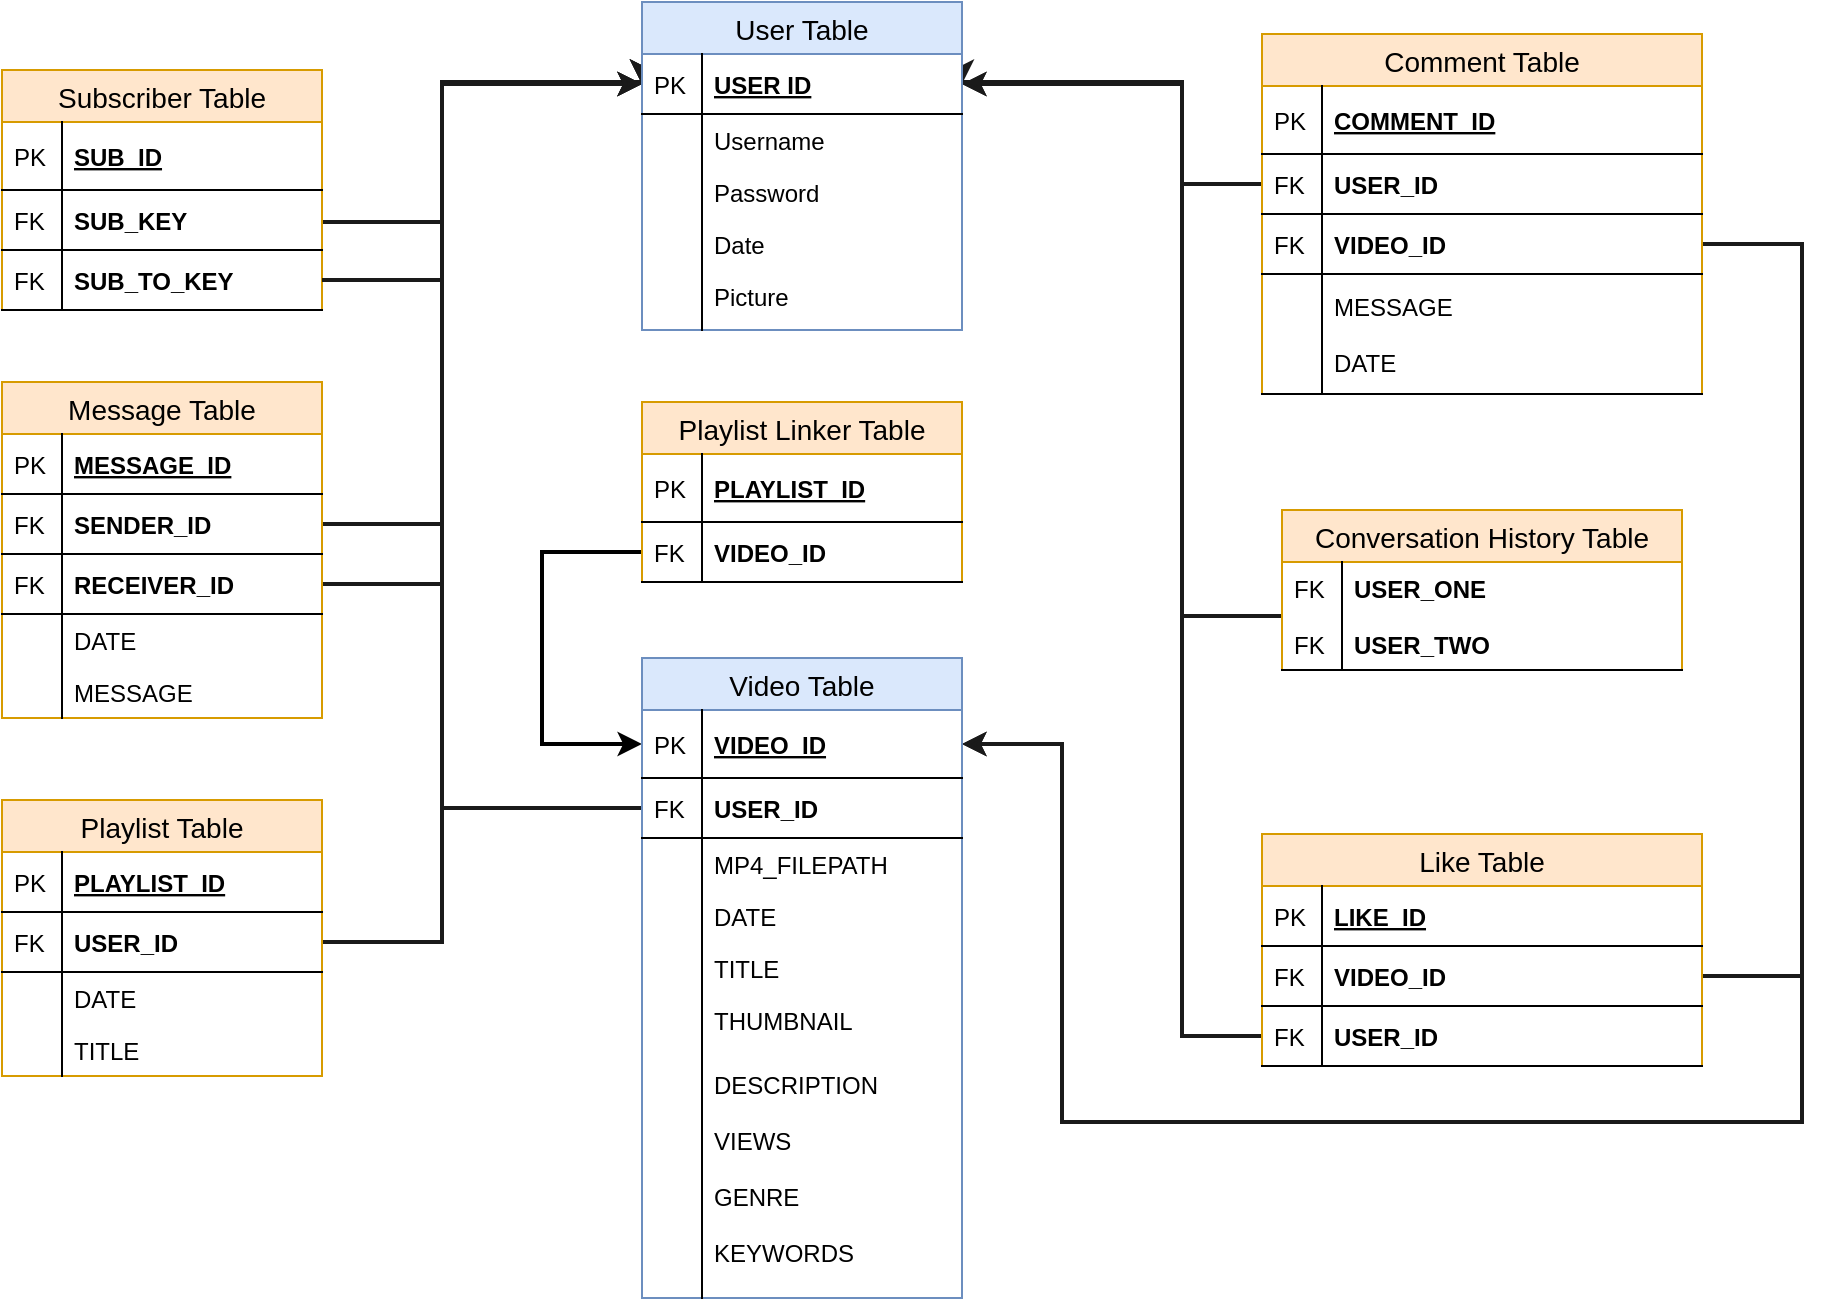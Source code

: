 <mxfile version="12.9.14" type="github">
  <diagram id="GVBNAt5z_RR89xEFtQZk" name="Page-1">
    <mxGraphModel dx="2272" dy="794" grid="1" gridSize="10" guides="1" tooltips="1" connect="1" arrows="1" fold="1" page="1" pageScale="1" pageWidth="850" pageHeight="1100" math="0" shadow="0">
      <root>
        <mxCell id="0" />
        <mxCell id="1" parent="0" />
        <mxCell id="QGnwpNtzlgSwknylTwxE-38" style="edgeStyle=orthogonalEdgeStyle;rounded=0;orthogonalLoop=1;jettySize=auto;html=1;exitX=0;exitY=0.5;exitDx=0;exitDy=0;fillColor=#dae8fc;strokeColor=#1A1A1A;strokeWidth=2;entryX=0;entryY=0.5;entryDx=0;entryDy=0;" parent="1" source="QGnwpNtzlgSwknylTwxE-36" target="QGnwpNtzlgSwknylTwxE-10" edge="1">
          <mxGeometry relative="1" as="geometry">
            <Array as="points">
              <mxPoint x="-10" y="563" />
              <mxPoint x="-10" y="200" />
            </Array>
            <mxPoint x="60" y="170" as="targetPoint" />
          </mxGeometry>
        </mxCell>
        <mxCell id="QGnwpNtzlgSwknylTwxE-90" style="edgeStyle=orthogonalEdgeStyle;rounded=0;orthogonalLoop=1;jettySize=auto;html=1;fillColor=#dae8fc;strokeColor=#1A1A1A;exitX=0;exitY=0.5;exitDx=0;exitDy=0;entryX=1;entryY=0.5;entryDx=0;entryDy=0;strokeWidth=2;" parent="1" source="QGnwpNtzlgSwknylTwxE-40" target="QGnwpNtzlgSwknylTwxE-10" edge="1">
          <mxGeometry relative="1" as="geometry">
            <mxPoint x="350" y="280" as="sourcePoint" />
            <mxPoint x="340" y="170" as="targetPoint" />
            <Array as="points">
              <mxPoint x="360" y="677" />
              <mxPoint x="360" y="201" />
            </Array>
          </mxGeometry>
        </mxCell>
        <mxCell id="QGnwpNtzlgSwknylTwxE-91" style="edgeStyle=orthogonalEdgeStyle;rounded=0;orthogonalLoop=1;jettySize=auto;html=1;fillColor=#dae8fc;strokeColor=#1A1A1A;entryX=1;entryY=0.5;entryDx=0;entryDy=0;strokeWidth=2;exitX=1;exitY=0.5;exitDx=0;exitDy=0;" parent="1" source="QGnwpNtzlgSwknylTwxE-52" target="QGnwpNtzlgSwknylTwxE-24" edge="1">
          <mxGeometry relative="1" as="geometry">
            <mxPoint x="720" y="721" as="sourcePoint" />
            <mxPoint x="345" y="610" as="targetPoint" />
            <Array as="points">
              <mxPoint x="670" y="647" />
              <mxPoint x="670" y="720" />
              <mxPoint x="300" y="720" />
              <mxPoint x="300" y="531" />
            </Array>
          </mxGeometry>
        </mxCell>
        <mxCell id="QGnwpNtzlgSwknylTwxE-92" style="edgeStyle=orthogonalEdgeStyle;rounded=0;orthogonalLoop=1;jettySize=auto;html=1;fillColor=#dae8fc;strokeColor=#1A1A1A;exitX=0;exitY=0.5;exitDx=0;exitDy=0;entryX=1;entryY=0.5;entryDx=0;entryDy=0;strokeWidth=2;" parent="1" source="QGnwpNtzlgSwknylTwxE-57" target="QGnwpNtzlgSwknylTwxE-10" edge="1">
          <mxGeometry relative="1" as="geometry">
            <mxPoint x="360" y="81" as="sourcePoint" />
            <mxPoint x="290" y="320" as="targetPoint" />
            <Array as="points">
              <mxPoint x="360" y="251" />
              <mxPoint x="360" y="201" />
            </Array>
          </mxGeometry>
        </mxCell>
        <mxCell id="QGnwpNtzlgSwknylTwxE-93" style="edgeStyle=orthogonalEdgeStyle;rounded=0;orthogonalLoop=1;jettySize=auto;html=1;fillColor=#dae8fc;strokeColor=#1A1A1A;entryX=1;entryY=0.5;entryDx=0;entryDy=0;exitX=1;exitY=0.5;exitDx=0;exitDy=0;strokeWidth=2;" parent="1" source="QGnwpNtzlgSwknylTwxE-59" target="QGnwpNtzlgSwknylTwxE-24" edge="1">
          <mxGeometry relative="1" as="geometry">
            <mxPoint x="670" y="230" as="sourcePoint" />
            <mxPoint x="330" y="490" as="targetPoint" />
            <Array as="points">
              <mxPoint x="670" y="281" />
              <mxPoint x="670" y="720" />
              <mxPoint x="300" y="720" />
              <mxPoint x="300" y="531" />
            </Array>
          </mxGeometry>
        </mxCell>
        <mxCell id="QGnwpNtzlgSwknylTwxE-94" style="edgeStyle=orthogonalEdgeStyle;rounded=0;orthogonalLoop=1;jettySize=auto;html=1;fillColor=#dae8fc;strokeColor=#1A1A1A;exitX=1;exitY=0.5;exitDx=0;exitDy=0;entryX=0;entryY=0.5;entryDx=0;entryDy=0;strokeWidth=2;" parent="1" source="XN7oKH9BT4lrTmOZy-ag-28" target="QGnwpNtzlgSwknylTwxE-10" edge="1">
          <mxGeometry relative="1" as="geometry">
            <mxPoint x="-120" y="140" as="sourcePoint" />
            <mxPoint y="230" as="targetPoint" />
            <Array as="points">
              <mxPoint x="-70" y="270" />
              <mxPoint x="-10" y="270" />
              <mxPoint x="-10" y="200" />
            </Array>
          </mxGeometry>
        </mxCell>
        <mxCell id="QGnwpNtzlgSwknylTwxE-112" style="edgeStyle=orthogonalEdgeStyle;rounded=0;orthogonalLoop=1;jettySize=auto;html=1;fillColor=#dae8fc;strokeColor=#1A1A1A;entryX=0;entryY=0.5;entryDx=0;entryDy=0;strokeWidth=2;exitX=1;exitY=0.5;exitDx=0;exitDy=0;" parent="1" source="QGnwpNtzlgSwknylTwxE-97" target="QGnwpNtzlgSwknylTwxE-10" edge="1">
          <mxGeometry relative="1" as="geometry">
            <mxPoint x="60" y="431" as="sourcePoint" />
            <mxPoint x="70" y="240" as="targetPoint" />
            <Array as="points">
              <mxPoint x="-10" y="421" />
              <mxPoint x="-10" y="200" />
            </Array>
          </mxGeometry>
        </mxCell>
        <mxCell id="QGnwpNtzlgSwknylTwxE-113" style="edgeStyle=orthogonalEdgeStyle;rounded=0;orthogonalLoop=1;jettySize=auto;html=1;fillColor=#dae8fc;strokeColor=#1A1A1A;exitX=1;exitY=0.5;exitDx=0;exitDy=0;entryX=0;entryY=0.5;entryDx=0;entryDy=0;strokeWidth=2;" parent="1" source="QGnwpNtzlgSwknylTwxE-109" target="QGnwpNtzlgSwknylTwxE-10" edge="1">
          <mxGeometry relative="1" as="geometry">
            <mxPoint x="-140" y="471" as="sourcePoint" />
            <mxPoint x="50" y="471" as="targetPoint" />
            <Array as="points">
              <mxPoint x="-10" y="451" />
              <mxPoint x="-10" y="201" />
            </Array>
          </mxGeometry>
        </mxCell>
        <mxCell id="h4KeGBUBh9jGxI_q90jP-15" style="edgeStyle=orthogonalEdgeStyle;rounded=0;orthogonalLoop=1;jettySize=auto;html=1;fillColor=#dae8fc;strokeColor=#1A1A1A;exitX=1;exitY=0.5;exitDx=0;exitDy=0;entryX=0;entryY=0.5;entryDx=0;entryDy=0;strokeWidth=2;" parent="1" source="h4KeGBUBh9jGxI_q90jP-7" target="QGnwpNtzlgSwknylTwxE-10" edge="1">
          <mxGeometry relative="1" as="geometry">
            <mxPoint x="30" y="670" as="sourcePoint" />
            <mxPoint x="-40" y="240" as="targetPoint" />
            <Array as="points">
              <mxPoint x="-10" y="630" />
              <mxPoint x="-10" y="201" />
            </Array>
          </mxGeometry>
        </mxCell>
        <mxCell id="XN7oKH9BT4lrTmOZy-ag-10" style="edgeStyle=orthogonalEdgeStyle;rounded=0;orthogonalLoop=1;jettySize=auto;html=1;fillColor=#dae8fc;strokeColor=#1A1A1A;exitX=0;exitY=0.5;exitDx=0;exitDy=0;strokeWidth=2;entryX=1;entryY=0.5;entryDx=0;entryDy=0;" edge="1" parent="1" source="XN7oKH9BT4lrTmOZy-ag-4" target="QGnwpNtzlgSwknylTwxE-10">
          <mxGeometry relative="1" as="geometry">
            <mxPoint x="410" y="350" as="sourcePoint" />
            <mxPoint x="250" y="170" as="targetPoint" />
            <Array as="points">
              <mxPoint x="360" y="467" />
              <mxPoint x="360" y="200" />
            </Array>
          </mxGeometry>
        </mxCell>
        <mxCell id="XN7oKH9BT4lrTmOZy-ag-26" style="edgeStyle=orthogonalEdgeStyle;rounded=0;orthogonalLoop=1;jettySize=auto;html=1;fillColor=#dae8fc;strokeColor=#000000;exitX=0;exitY=0.5;exitDx=0;exitDy=0;strokeWidth=2;entryX=0;entryY=0.5;entryDx=0;entryDy=0;" edge="1" parent="1" source="XN7oKH9BT4lrTmOZy-ag-19" target="QGnwpNtzlgSwknylTwxE-24">
          <mxGeometry relative="1" as="geometry">
            <mxPoint x="60" y="520" as="sourcePoint" />
            <mxPoint x="80" y="70" as="targetPoint" />
            <Array as="points">
              <mxPoint x="40" y="435" />
              <mxPoint x="40" y="531" />
            </Array>
          </mxGeometry>
        </mxCell>
        <mxCell id="XN7oKH9BT4lrTmOZy-ag-16" value="Playlist Linker Table" style="swimlane;fontStyle=0;childLayout=stackLayout;horizontal=1;startSize=26;fillColor=#ffe6cc;horizontalStack=0;resizeParent=1;resizeParentMax=0;resizeLast=0;collapsible=1;marginBottom=0;swimlaneFillColor=#ffffff;align=center;fontSize=14;strokeColor=#d79b00;" vertex="1" parent="1">
          <mxGeometry x="90" y="360" width="160" height="90" as="geometry" />
        </mxCell>
        <mxCell id="XN7oKH9BT4lrTmOZy-ag-17" value="PLAYLIST_ID" style="shape=partialRectangle;top=0;left=0;right=0;bottom=1;align=left;verticalAlign=middle;fillColor=none;spacingLeft=34;spacingRight=4;overflow=hidden;rotatable=0;points=[[0,0.5],[1,0.5]];portConstraint=eastwest;dropTarget=0;fontStyle=5;fontSize=12;" vertex="1" parent="XN7oKH9BT4lrTmOZy-ag-16">
          <mxGeometry y="26" width="160" height="34" as="geometry" />
        </mxCell>
        <mxCell id="XN7oKH9BT4lrTmOZy-ag-18" value="PK" style="shape=partialRectangle;top=0;left=0;bottom=0;fillColor=none;align=left;verticalAlign=middle;spacingLeft=4;spacingRight=4;overflow=hidden;rotatable=0;points=[];portConstraint=eastwest;part=1;fontSize=12;" vertex="1" connectable="0" parent="XN7oKH9BT4lrTmOZy-ag-17">
          <mxGeometry width="30" height="34" as="geometry" />
        </mxCell>
        <mxCell id="XN7oKH9BT4lrTmOZy-ag-19" value="VIDEO_ID" style="shape=partialRectangle;top=0;left=0;right=0;bottom=1;align=left;verticalAlign=middle;fillColor=none;spacingLeft=34;spacingRight=4;overflow=hidden;rotatable=0;points=[[0,0.5],[1,0.5]];portConstraint=eastwest;dropTarget=0;fontStyle=1;fontSize=12;" vertex="1" parent="XN7oKH9BT4lrTmOZy-ag-16">
          <mxGeometry y="60" width="160" height="30" as="geometry" />
        </mxCell>
        <mxCell id="XN7oKH9BT4lrTmOZy-ag-20" value="FK" style="shape=partialRectangle;top=0;left=0;bottom=0;fillColor=none;align=left;verticalAlign=middle;spacingLeft=4;spacingRight=4;overflow=hidden;rotatable=0;points=[];portConstraint=eastwest;part=1;fontSize=12;" vertex="1" connectable="0" parent="XN7oKH9BT4lrTmOZy-ag-19">
          <mxGeometry width="30" height="30" as="geometry" />
        </mxCell>
        <mxCell id="QGnwpNtzlgSwknylTwxE-23" value="Video Table" style="swimlane;fontStyle=0;childLayout=stackLayout;horizontal=1;startSize=26;fillColor=#dae8fc;horizontalStack=0;resizeParent=1;resizeParentMax=0;resizeLast=0;collapsible=1;marginBottom=0;swimlaneFillColor=#ffffff;align=center;fontSize=14;strokeColor=#6c8ebf;" parent="1" vertex="1">
          <mxGeometry x="90" y="488" width="160" height="320" as="geometry" />
        </mxCell>
        <mxCell id="QGnwpNtzlgSwknylTwxE-24" value="VIDEO_ID" style="shape=partialRectangle;top=0;left=0;right=0;bottom=1;align=left;verticalAlign=middle;fillColor=none;spacingLeft=34;spacingRight=4;overflow=hidden;rotatable=0;points=[[0,0.5],[1,0.5]];portConstraint=eastwest;dropTarget=0;fontStyle=5;fontSize=12;" parent="QGnwpNtzlgSwknylTwxE-23" vertex="1">
          <mxGeometry y="26" width="160" height="34" as="geometry" />
        </mxCell>
        <mxCell id="QGnwpNtzlgSwknylTwxE-25" value="PK" style="shape=partialRectangle;top=0;left=0;bottom=0;fillColor=none;align=left;verticalAlign=middle;spacingLeft=4;spacingRight=4;overflow=hidden;rotatable=0;points=[];portConstraint=eastwest;part=1;fontSize=12;" parent="QGnwpNtzlgSwknylTwxE-24" vertex="1" connectable="0">
          <mxGeometry width="30" height="34" as="geometry" />
        </mxCell>
        <mxCell id="QGnwpNtzlgSwknylTwxE-36" value="USER_ID" style="shape=partialRectangle;top=0;left=0;right=0;bottom=1;align=left;verticalAlign=middle;fillColor=none;spacingLeft=34;spacingRight=4;overflow=hidden;rotatable=0;points=[[0,0.5],[1,0.5]];portConstraint=eastwest;dropTarget=0;fontStyle=1;fontSize=12;" parent="QGnwpNtzlgSwknylTwxE-23" vertex="1">
          <mxGeometry y="60" width="160" height="30" as="geometry" />
        </mxCell>
        <mxCell id="QGnwpNtzlgSwknylTwxE-37" value="FK" style="shape=partialRectangle;top=0;left=0;bottom=0;fillColor=none;align=left;verticalAlign=middle;spacingLeft=4;spacingRight=4;overflow=hidden;rotatable=0;points=[];portConstraint=eastwest;part=1;fontSize=12;" parent="QGnwpNtzlgSwknylTwxE-36" vertex="1" connectable="0">
          <mxGeometry width="30" height="30" as="geometry" />
        </mxCell>
        <mxCell id="QGnwpNtzlgSwknylTwxE-26" value="MP4_FILEPATH" style="shape=partialRectangle;top=0;left=0;right=0;bottom=0;align=left;verticalAlign=top;fillColor=none;spacingLeft=34;spacingRight=4;overflow=hidden;rotatable=0;points=[[0,0.5],[1,0.5]];portConstraint=eastwest;dropTarget=0;fontSize=12;" parent="QGnwpNtzlgSwknylTwxE-23" vertex="1">
          <mxGeometry y="90" width="160" height="26" as="geometry" />
        </mxCell>
        <mxCell id="QGnwpNtzlgSwknylTwxE-27" value="" style="shape=partialRectangle;top=0;left=0;bottom=0;fillColor=none;align=left;verticalAlign=top;spacingLeft=4;spacingRight=4;overflow=hidden;rotatable=0;points=[];portConstraint=eastwest;part=1;fontSize=12;" parent="QGnwpNtzlgSwknylTwxE-26" vertex="1" connectable="0">
          <mxGeometry width="30" height="26" as="geometry" />
        </mxCell>
        <mxCell id="QGnwpNtzlgSwknylTwxE-28" value="DATE" style="shape=partialRectangle;top=0;left=0;right=0;bottom=0;align=left;verticalAlign=top;fillColor=none;spacingLeft=34;spacingRight=4;overflow=hidden;rotatable=0;points=[[0,0.5],[1,0.5]];portConstraint=eastwest;dropTarget=0;fontSize=12;" parent="QGnwpNtzlgSwknylTwxE-23" vertex="1">
          <mxGeometry y="116" width="160" height="26" as="geometry" />
        </mxCell>
        <mxCell id="QGnwpNtzlgSwknylTwxE-29" value="" style="shape=partialRectangle;top=0;left=0;bottom=0;fillColor=none;align=left;verticalAlign=top;spacingLeft=4;spacingRight=4;overflow=hidden;rotatable=0;points=[];portConstraint=eastwest;part=1;fontSize=12;" parent="QGnwpNtzlgSwknylTwxE-28" vertex="1" connectable="0">
          <mxGeometry width="30" height="26" as="geometry" />
        </mxCell>
        <mxCell id="QGnwpNtzlgSwknylTwxE-30" value="TITLE" style="shape=partialRectangle;top=0;left=0;right=0;bottom=0;align=left;verticalAlign=top;fillColor=none;spacingLeft=34;spacingRight=4;overflow=hidden;rotatable=0;points=[[0,0.5],[1,0.5]];portConstraint=eastwest;dropTarget=0;fontSize=12;" parent="QGnwpNtzlgSwknylTwxE-23" vertex="1">
          <mxGeometry y="142" width="160" height="26" as="geometry" />
        </mxCell>
        <mxCell id="QGnwpNtzlgSwknylTwxE-31" value="" style="shape=partialRectangle;top=0;left=0;bottom=0;fillColor=none;align=left;verticalAlign=top;spacingLeft=4;spacingRight=4;overflow=hidden;rotatable=0;points=[];portConstraint=eastwest;part=1;fontSize=12;" parent="QGnwpNtzlgSwknylTwxE-30" vertex="1" connectable="0">
          <mxGeometry width="30" height="26" as="geometry" />
        </mxCell>
        <mxCell id="QGnwpNtzlgSwknylTwxE-32" value="THUMBNAIL" style="shape=partialRectangle;top=0;left=0;right=0;bottom=0;align=left;verticalAlign=top;fillColor=none;spacingLeft=34;spacingRight=4;overflow=hidden;rotatable=0;points=[[0,0.5],[1,0.5]];portConstraint=eastwest;dropTarget=0;fontSize=12;" parent="QGnwpNtzlgSwknylTwxE-23" vertex="1">
          <mxGeometry y="168" width="160" height="32" as="geometry" />
        </mxCell>
        <mxCell id="QGnwpNtzlgSwknylTwxE-33" value="" style="shape=partialRectangle;top=0;left=0;bottom=0;fillColor=none;align=left;verticalAlign=top;spacingLeft=4;spacingRight=4;overflow=hidden;rotatable=0;points=[];portConstraint=eastwest;part=1;fontSize=12;" parent="QGnwpNtzlgSwknylTwxE-32" vertex="1" connectable="0">
          <mxGeometry width="30" height="32" as="geometry" />
        </mxCell>
        <mxCell id="Jvdqh0C0hi6GINbbdIYT-8" value="DESCRIPTION&#xa;&#xa;VIEWS&#xa;&#xa;GENRE&#xa;&#xa;KEYWORDS" style="shape=partialRectangle;top=0;left=0;right=0;bottom=0;align=left;verticalAlign=top;fillColor=none;spacingLeft=34;spacingRight=4;overflow=hidden;rotatable=0;points=[[0,0.5],[1,0.5]];portConstraint=eastwest;dropTarget=0;fontSize=12;" parent="QGnwpNtzlgSwknylTwxE-23" vertex="1">
          <mxGeometry y="200" width="160" height="120" as="geometry" />
        </mxCell>
        <mxCell id="Jvdqh0C0hi6GINbbdIYT-9" value="" style="shape=partialRectangle;top=0;left=0;bottom=0;fillColor=none;align=left;verticalAlign=top;spacingLeft=4;spacingRight=4;overflow=hidden;rotatable=0;points=[];portConstraint=eastwest;part=1;fontSize=12;" parent="Jvdqh0C0hi6GINbbdIYT-8" vertex="1" connectable="0">
          <mxGeometry width="30" height="120.0" as="geometry" />
        </mxCell>
        <mxCell id="QGnwpNtzlgSwknylTwxE-73" value="Subscriber Table" style="swimlane;fontStyle=0;childLayout=stackLayout;horizontal=1;startSize=26;fillColor=#ffe6cc;horizontalStack=0;resizeParent=1;resizeParentMax=0;resizeLast=0;collapsible=1;marginBottom=0;swimlaneFillColor=#ffffff;align=center;fontSize=14;strokeColor=#d79b00;" parent="1" vertex="1">
          <mxGeometry x="-230" y="194" width="160" height="120" as="geometry" />
        </mxCell>
        <mxCell id="QGnwpNtzlgSwknylTwxE-74" value="SUB_ID" style="shape=partialRectangle;top=0;left=0;right=0;bottom=1;align=left;verticalAlign=middle;fillColor=none;spacingLeft=34;spacingRight=4;overflow=hidden;rotatable=0;points=[[0,0.5],[1,0.5]];portConstraint=eastwest;dropTarget=0;fontStyle=5;fontSize=12;" parent="QGnwpNtzlgSwknylTwxE-73" vertex="1">
          <mxGeometry y="26" width="160" height="34" as="geometry" />
        </mxCell>
        <mxCell id="QGnwpNtzlgSwknylTwxE-75" value="PK" style="shape=partialRectangle;top=0;left=0;bottom=0;fillColor=none;align=left;verticalAlign=middle;spacingLeft=4;spacingRight=4;overflow=hidden;rotatable=0;points=[];portConstraint=eastwest;part=1;fontSize=12;" parent="QGnwpNtzlgSwknylTwxE-74" vertex="1" connectable="0">
          <mxGeometry width="30" height="34" as="geometry" />
        </mxCell>
        <mxCell id="XN7oKH9BT4lrTmOZy-ag-28" value="SUB_KEY" style="shape=partialRectangle;top=0;left=0;right=0;bottom=1;align=left;verticalAlign=middle;fillColor=none;spacingLeft=34;spacingRight=4;overflow=hidden;rotatable=0;points=[[0,0.5],[1,0.5]];portConstraint=eastwest;dropTarget=0;fontStyle=1;fontSize=12;" vertex="1" parent="QGnwpNtzlgSwknylTwxE-73">
          <mxGeometry y="60" width="160" height="30" as="geometry" />
        </mxCell>
        <mxCell id="XN7oKH9BT4lrTmOZy-ag-29" value="FK" style="shape=partialRectangle;top=0;left=0;bottom=0;fillColor=none;align=left;verticalAlign=middle;spacingLeft=4;spacingRight=4;overflow=hidden;rotatable=0;points=[];portConstraint=eastwest;part=1;fontSize=12;" vertex="1" connectable="0" parent="XN7oKH9BT4lrTmOZy-ag-28">
          <mxGeometry width="30" height="30" as="geometry" />
        </mxCell>
        <mxCell id="QGnwpNtzlgSwknylTwxE-86" value="SUB_TO_KEY" style="shape=partialRectangle;top=0;left=0;right=0;bottom=1;align=left;verticalAlign=middle;fillColor=none;spacingLeft=34;spacingRight=4;overflow=hidden;rotatable=0;points=[[0,0.5],[1,0.5]];portConstraint=eastwest;dropTarget=0;fontStyle=1;fontSize=12;" parent="QGnwpNtzlgSwknylTwxE-73" vertex="1">
          <mxGeometry y="90" width="160" height="30" as="geometry" />
        </mxCell>
        <mxCell id="QGnwpNtzlgSwknylTwxE-87" value="FK" style="shape=partialRectangle;top=0;left=0;bottom=0;fillColor=none;align=left;verticalAlign=middle;spacingLeft=4;spacingRight=4;overflow=hidden;rotatable=0;points=[];portConstraint=eastwest;part=1;fontSize=12;" parent="QGnwpNtzlgSwknylTwxE-86" vertex="1" connectable="0">
          <mxGeometry width="30" height="30" as="geometry" />
        </mxCell>
        <mxCell id="QGnwpNtzlgSwknylTwxE-96" value="Message Table" style="swimlane;fontStyle=0;childLayout=stackLayout;horizontal=1;startSize=26;fillColor=#ffe6cc;horizontalStack=0;resizeParent=1;resizeParentMax=0;resizeLast=0;collapsible=1;marginBottom=0;swimlaneFillColor=#ffffff;align=center;fontSize=14;strokeColor=#d79b00;" parent="1" vertex="1">
          <mxGeometry x="-230" y="350" width="160" height="168" as="geometry">
            <mxRectangle x="-400" y="400" width="130" height="26" as="alternateBounds" />
          </mxGeometry>
        </mxCell>
        <mxCell id="h4KeGBUBh9jGxI_q90jP-2" value="MESSAGE_ID" style="shape=partialRectangle;top=0;left=0;right=0;bottom=1;align=left;verticalAlign=middle;fillColor=none;spacingLeft=34;spacingRight=4;overflow=hidden;rotatable=0;points=[[0,0.5],[1,0.5]];portConstraint=eastwest;dropTarget=0;fontStyle=5;fontSize=12;" parent="QGnwpNtzlgSwknylTwxE-96" vertex="1">
          <mxGeometry y="26" width="160" height="30" as="geometry" />
        </mxCell>
        <mxCell id="h4KeGBUBh9jGxI_q90jP-3" value="PK" style="shape=partialRectangle;top=0;left=0;bottom=0;fillColor=none;align=left;verticalAlign=middle;spacingLeft=4;spacingRight=4;overflow=hidden;rotatable=0;points=[];portConstraint=eastwest;part=1;fontSize=12;" parent="h4KeGBUBh9jGxI_q90jP-2" vertex="1" connectable="0">
          <mxGeometry width="30" height="30" as="geometry" />
        </mxCell>
        <mxCell id="QGnwpNtzlgSwknylTwxE-97" value="SENDER_ID" style="shape=partialRectangle;top=0;left=0;right=0;bottom=1;align=left;verticalAlign=middle;fillColor=none;spacingLeft=34;spacingRight=4;overflow=hidden;rotatable=0;points=[[0,0.5],[1,0.5]];portConstraint=eastwest;dropTarget=0;fontStyle=1;fontSize=12;" parent="QGnwpNtzlgSwknylTwxE-96" vertex="1">
          <mxGeometry y="56" width="160" height="30" as="geometry" />
        </mxCell>
        <mxCell id="QGnwpNtzlgSwknylTwxE-98" value="FK" style="shape=partialRectangle;top=0;left=0;bottom=0;fillColor=none;align=left;verticalAlign=middle;spacingLeft=4;spacingRight=4;overflow=hidden;rotatable=0;points=[];portConstraint=eastwest;part=1;fontSize=12;" parent="QGnwpNtzlgSwknylTwxE-97" vertex="1" connectable="0">
          <mxGeometry width="30" height="30" as="geometry" />
        </mxCell>
        <mxCell id="QGnwpNtzlgSwknylTwxE-109" value="RECEIVER_ID" style="shape=partialRectangle;top=0;left=0;right=0;bottom=1;align=left;verticalAlign=middle;fillColor=none;spacingLeft=34;spacingRight=4;overflow=hidden;rotatable=0;points=[[0,0.5],[1,0.5]];portConstraint=eastwest;dropTarget=0;fontStyle=1;fontSize=12;" parent="QGnwpNtzlgSwknylTwxE-96" vertex="1">
          <mxGeometry y="86" width="160" height="30" as="geometry" />
        </mxCell>
        <mxCell id="QGnwpNtzlgSwknylTwxE-110" value="FK" style="shape=partialRectangle;top=0;left=0;bottom=0;fillColor=none;align=left;verticalAlign=middle;spacingLeft=4;spacingRight=4;overflow=hidden;rotatable=0;points=[];portConstraint=eastwest;part=1;fontSize=12;" parent="QGnwpNtzlgSwknylTwxE-109" vertex="1" connectable="0">
          <mxGeometry width="30" height="30" as="geometry" />
        </mxCell>
        <mxCell id="QGnwpNtzlgSwknylTwxE-99" value="DATE" style="shape=partialRectangle;top=0;left=0;right=0;bottom=0;align=left;verticalAlign=top;fillColor=none;spacingLeft=34;spacingRight=4;overflow=hidden;rotatable=0;points=[[0,0.5],[1,0.5]];portConstraint=eastwest;dropTarget=0;fontSize=12;" parent="QGnwpNtzlgSwknylTwxE-96" vertex="1">
          <mxGeometry y="116" width="160" height="26" as="geometry" />
        </mxCell>
        <mxCell id="QGnwpNtzlgSwknylTwxE-100" value="" style="shape=partialRectangle;top=0;left=0;bottom=0;fillColor=none;align=left;verticalAlign=top;spacingLeft=4;spacingRight=4;overflow=hidden;rotatable=0;points=[];portConstraint=eastwest;part=1;fontSize=12;" parent="QGnwpNtzlgSwknylTwxE-99" vertex="1" connectable="0">
          <mxGeometry width="30" height="26" as="geometry" />
        </mxCell>
        <mxCell id="QGnwpNtzlgSwknylTwxE-101" value="MESSAGE" style="shape=partialRectangle;top=0;left=0;right=0;bottom=0;align=left;verticalAlign=top;fillColor=none;spacingLeft=34;spacingRight=4;overflow=hidden;rotatable=0;points=[[0,0.5],[1,0.5]];portConstraint=eastwest;dropTarget=0;fontSize=12;" parent="QGnwpNtzlgSwknylTwxE-96" vertex="1">
          <mxGeometry y="142" width="160" height="26" as="geometry" />
        </mxCell>
        <mxCell id="QGnwpNtzlgSwknylTwxE-102" value="" style="shape=partialRectangle;top=0;left=0;bottom=0;fillColor=none;align=left;verticalAlign=top;spacingLeft=4;spacingRight=4;overflow=hidden;rotatable=0;points=[];portConstraint=eastwest;part=1;fontSize=12;" parent="QGnwpNtzlgSwknylTwxE-101" vertex="1" connectable="0">
          <mxGeometry width="30" height="26" as="geometry" />
        </mxCell>
        <mxCell id="h4KeGBUBh9jGxI_q90jP-4" value="Playlist Table" style="swimlane;fontStyle=0;childLayout=stackLayout;horizontal=1;startSize=26;fillColor=#ffe6cc;horizontalStack=0;resizeParent=1;resizeParentMax=0;resizeLast=0;collapsible=1;marginBottom=0;swimlaneFillColor=#ffffff;align=center;fontSize=14;strokeColor=#d79b00;" parent="1" vertex="1">
          <mxGeometry x="-230" y="559" width="160" height="138" as="geometry">
            <mxRectangle x="-400" y="400" width="130" height="26" as="alternateBounds" />
          </mxGeometry>
        </mxCell>
        <mxCell id="h4KeGBUBh9jGxI_q90jP-5" value="PLAYLIST_ID" style="shape=partialRectangle;top=0;left=0;right=0;bottom=1;align=left;verticalAlign=middle;fillColor=none;spacingLeft=34;spacingRight=4;overflow=hidden;rotatable=0;points=[[0,0.5],[1,0.5]];portConstraint=eastwest;dropTarget=0;fontStyle=5;fontSize=12;" parent="h4KeGBUBh9jGxI_q90jP-4" vertex="1">
          <mxGeometry y="26" width="160" height="30" as="geometry" />
        </mxCell>
        <mxCell id="h4KeGBUBh9jGxI_q90jP-6" value="PK" style="shape=partialRectangle;top=0;left=0;bottom=0;fillColor=none;align=left;verticalAlign=middle;spacingLeft=4;spacingRight=4;overflow=hidden;rotatable=0;points=[];portConstraint=eastwest;part=1;fontSize=12;" parent="h4KeGBUBh9jGxI_q90jP-5" vertex="1" connectable="0">
          <mxGeometry width="30" height="30" as="geometry" />
        </mxCell>
        <mxCell id="h4KeGBUBh9jGxI_q90jP-7" value="USER_ID" style="shape=partialRectangle;top=0;left=0;right=0;bottom=1;align=left;verticalAlign=middle;fillColor=none;spacingLeft=34;spacingRight=4;overflow=hidden;rotatable=0;points=[[0,0.5],[1,0.5]];portConstraint=eastwest;dropTarget=0;fontStyle=1;fontSize=12;" parent="h4KeGBUBh9jGxI_q90jP-4" vertex="1">
          <mxGeometry y="56" width="160" height="30" as="geometry" />
        </mxCell>
        <mxCell id="h4KeGBUBh9jGxI_q90jP-8" value="FK" style="shape=partialRectangle;top=0;left=0;bottom=0;fillColor=none;align=left;verticalAlign=middle;spacingLeft=4;spacingRight=4;overflow=hidden;rotatable=0;points=[];portConstraint=eastwest;part=1;fontSize=12;" parent="h4KeGBUBh9jGxI_q90jP-7" vertex="1" connectable="0">
          <mxGeometry width="30" height="30" as="geometry" />
        </mxCell>
        <mxCell id="h4KeGBUBh9jGxI_q90jP-11" value="DATE" style="shape=partialRectangle;top=0;left=0;right=0;bottom=0;align=left;verticalAlign=top;fillColor=none;spacingLeft=34;spacingRight=4;overflow=hidden;rotatable=0;points=[[0,0.5],[1,0.5]];portConstraint=eastwest;dropTarget=0;fontSize=12;" parent="h4KeGBUBh9jGxI_q90jP-4" vertex="1">
          <mxGeometry y="86" width="160" height="26" as="geometry" />
        </mxCell>
        <mxCell id="h4KeGBUBh9jGxI_q90jP-12" value="" style="shape=partialRectangle;top=0;left=0;bottom=0;fillColor=none;align=left;verticalAlign=top;spacingLeft=4;spacingRight=4;overflow=hidden;rotatable=0;points=[];portConstraint=eastwest;part=1;fontSize=12;" parent="h4KeGBUBh9jGxI_q90jP-11" vertex="1" connectable="0">
          <mxGeometry width="30" height="26" as="geometry" />
        </mxCell>
        <mxCell id="Jvdqh0C0hi6GINbbdIYT-1" value="TITLE" style="shape=partialRectangle;top=0;left=0;right=0;bottom=0;align=left;verticalAlign=top;fillColor=none;spacingLeft=34;spacingRight=4;overflow=hidden;rotatable=0;points=[[0,0.5],[1,0.5]];portConstraint=eastwest;dropTarget=0;fontSize=12;" parent="h4KeGBUBh9jGxI_q90jP-4" vertex="1">
          <mxGeometry y="112" width="160" height="26" as="geometry" />
        </mxCell>
        <mxCell id="Jvdqh0C0hi6GINbbdIYT-2" value="" style="shape=partialRectangle;top=0;left=0;bottom=0;fillColor=none;align=left;verticalAlign=top;spacingLeft=4;spacingRight=4;overflow=hidden;rotatable=0;points=[];portConstraint=eastwest;part=1;fontSize=12;" parent="Jvdqh0C0hi6GINbbdIYT-1" vertex="1" connectable="0">
          <mxGeometry width="30" height="26" as="geometry" />
        </mxCell>
        <object label="Comment Table" id="QGnwpNtzlgSwknylTwxE-56">
          <mxCell style="swimlane;fontStyle=0;childLayout=stackLayout;horizontal=1;startSize=26;fillColor=#ffe6cc;horizontalStack=0;resizeParent=1;resizeParentMax=0;resizeLast=0;collapsible=1;marginBottom=0;swimlaneFillColor=#ffffff;align=center;fontSize=14;strokeColor=#d79b00;" parent="1" vertex="1">
            <mxGeometry x="400" y="176" width="220" height="180" as="geometry" />
          </mxCell>
        </object>
        <mxCell id="QGnwpNtzlgSwknylTwxE-61" value="COMMENT_ID" style="shape=partialRectangle;top=0;left=0;right=0;bottom=1;align=left;verticalAlign=middle;fillColor=none;spacingLeft=34;spacingRight=4;overflow=hidden;rotatable=0;points=[[0,0.5],[1,0.5]];portConstraint=eastwest;dropTarget=0;fontStyle=5;fontSize=12;" parent="QGnwpNtzlgSwknylTwxE-56" vertex="1">
          <mxGeometry y="26" width="220" height="34" as="geometry" />
        </mxCell>
        <mxCell id="QGnwpNtzlgSwknylTwxE-62" value="PK" style="shape=partialRectangle;top=0;left=0;bottom=0;fillColor=none;align=left;verticalAlign=middle;spacingLeft=4;spacingRight=4;overflow=hidden;rotatable=0;points=[];portConstraint=eastwest;part=1;fontSize=12;" parent="QGnwpNtzlgSwknylTwxE-61" vertex="1" connectable="0">
          <mxGeometry width="30" height="34" as="geometry" />
        </mxCell>
        <mxCell id="QGnwpNtzlgSwknylTwxE-57" value="USER_ID" style="shape=partialRectangle;top=0;left=0;right=0;bottom=1;align=left;verticalAlign=middle;fillColor=none;spacingLeft=34;spacingRight=4;overflow=hidden;rotatable=0;points=[[0,0.5],[1,0.5]];portConstraint=eastwest;dropTarget=0;fontStyle=1;fontSize=12;" parent="QGnwpNtzlgSwknylTwxE-56" vertex="1">
          <mxGeometry y="60" width="220" height="30" as="geometry" />
        </mxCell>
        <mxCell id="QGnwpNtzlgSwknylTwxE-58" value="FK" style="shape=partialRectangle;top=0;left=0;bottom=0;fillColor=none;align=left;verticalAlign=middle;spacingLeft=4;spacingRight=4;overflow=hidden;rotatable=0;points=[];portConstraint=eastwest;part=1;fontSize=12;" parent="QGnwpNtzlgSwknylTwxE-57" vertex="1" connectable="0">
          <mxGeometry width="30" height="30" as="geometry" />
        </mxCell>
        <mxCell id="QGnwpNtzlgSwknylTwxE-59" value="VIDEO_ID" style="shape=partialRectangle;top=0;left=0;right=0;bottom=1;align=left;verticalAlign=middle;fillColor=none;spacingLeft=34;spacingRight=4;overflow=hidden;rotatable=0;points=[[0,0.5],[1,0.5]];portConstraint=eastwest;dropTarget=0;fontStyle=1;fontSize=12;" parent="QGnwpNtzlgSwknylTwxE-56" vertex="1">
          <mxGeometry y="90" width="220" height="30" as="geometry" />
        </mxCell>
        <mxCell id="QGnwpNtzlgSwknylTwxE-60" value="FK" style="shape=partialRectangle;top=0;left=0;bottom=0;fillColor=none;align=left;verticalAlign=middle;spacingLeft=4;spacingRight=4;overflow=hidden;rotatable=0;points=[];portConstraint=eastwest;part=1;fontSize=12;" parent="QGnwpNtzlgSwknylTwxE-59" vertex="1" connectable="0">
          <mxGeometry width="30" height="30" as="geometry" />
        </mxCell>
        <mxCell id="QGnwpNtzlgSwknylTwxE-71" value="MESSAGE&#xa;&#xa;DATE" style="shape=partialRectangle;top=0;left=0;right=0;bottom=1;align=left;verticalAlign=middle;fillColor=none;spacingLeft=34;spacingRight=4;overflow=hidden;rotatable=0;points=[[0,0.5],[1,0.5]];portConstraint=eastwest;dropTarget=0;fontStyle=0;fontSize=12;" parent="QGnwpNtzlgSwknylTwxE-56" vertex="1">
          <mxGeometry y="120" width="220" height="60" as="geometry" />
        </mxCell>
        <mxCell id="QGnwpNtzlgSwknylTwxE-72" value="" style="shape=partialRectangle;top=0;left=0;bottom=0;fillColor=none;align=left;verticalAlign=middle;spacingLeft=4;spacingRight=4;overflow=hidden;rotatable=0;points=[];portConstraint=eastwest;part=1;fontSize=12;" parent="QGnwpNtzlgSwknylTwxE-71" vertex="1" connectable="0">
          <mxGeometry width="30" height="60" as="geometry" />
        </mxCell>
        <mxCell id="QGnwpNtzlgSwknylTwxE-39" value="Like Table" style="swimlane;fontStyle=0;childLayout=stackLayout;horizontal=1;startSize=26;fillColor=#ffe6cc;horizontalStack=0;resizeParent=1;resizeParentMax=0;resizeLast=0;collapsible=1;marginBottom=0;swimlaneFillColor=#ffffff;align=center;fontSize=14;strokeColor=#d79b00;" parent="1" vertex="1">
          <mxGeometry x="400" y="576" width="220" height="116" as="geometry" />
        </mxCell>
        <mxCell id="QGnwpNtzlgSwknylTwxE-54" value="LIKE_ID" style="shape=partialRectangle;top=0;left=0;right=0;bottom=1;align=left;verticalAlign=middle;fillColor=none;spacingLeft=34;spacingRight=4;overflow=hidden;rotatable=0;points=[[0,0.5],[1,0.5]];portConstraint=eastwest;dropTarget=0;fontStyle=5;fontSize=12;" parent="QGnwpNtzlgSwknylTwxE-39" vertex="1">
          <mxGeometry y="26" width="220" height="30" as="geometry" />
        </mxCell>
        <mxCell id="QGnwpNtzlgSwknylTwxE-55" value="PK" style="shape=partialRectangle;top=0;left=0;bottom=0;fillColor=none;align=left;verticalAlign=middle;spacingLeft=4;spacingRight=4;overflow=hidden;rotatable=0;points=[];portConstraint=eastwest;part=1;fontSize=12;" parent="QGnwpNtzlgSwknylTwxE-54" vertex="1" connectable="0">
          <mxGeometry width="30" height="30" as="geometry" />
        </mxCell>
        <mxCell id="QGnwpNtzlgSwknylTwxE-52" value="VIDEO_ID" style="shape=partialRectangle;top=0;left=0;right=0;bottom=1;align=left;verticalAlign=middle;fillColor=none;spacingLeft=34;spacingRight=4;overflow=hidden;rotatable=0;points=[[0,0.5],[1,0.5]];portConstraint=eastwest;dropTarget=0;fontStyle=1;fontSize=12;" parent="QGnwpNtzlgSwknylTwxE-39" vertex="1">
          <mxGeometry y="56" width="220" height="30" as="geometry" />
        </mxCell>
        <mxCell id="QGnwpNtzlgSwknylTwxE-53" value="FK" style="shape=partialRectangle;top=0;left=0;bottom=0;fillColor=none;align=left;verticalAlign=middle;spacingLeft=4;spacingRight=4;overflow=hidden;rotatable=0;points=[];portConstraint=eastwest;part=1;fontSize=12;" parent="QGnwpNtzlgSwknylTwxE-52" vertex="1" connectable="0">
          <mxGeometry width="30" height="30" as="geometry" />
        </mxCell>
        <mxCell id="QGnwpNtzlgSwknylTwxE-40" value="USER_ID" style="shape=partialRectangle;top=0;left=0;right=0;bottom=1;align=left;verticalAlign=middle;fillColor=none;spacingLeft=34;spacingRight=4;overflow=hidden;rotatable=0;points=[[0,0.5],[1,0.5]];portConstraint=eastwest;dropTarget=0;fontStyle=1;fontSize=12;" parent="QGnwpNtzlgSwknylTwxE-39" vertex="1">
          <mxGeometry y="86" width="220" height="30" as="geometry" />
        </mxCell>
        <mxCell id="QGnwpNtzlgSwknylTwxE-41" value="FK" style="shape=partialRectangle;top=0;left=0;bottom=0;fillColor=none;align=left;verticalAlign=middle;spacingLeft=4;spacingRight=4;overflow=hidden;rotatable=0;points=[];portConstraint=eastwest;part=1;fontSize=12;" parent="QGnwpNtzlgSwknylTwxE-40" vertex="1" connectable="0">
          <mxGeometry width="30" height="30" as="geometry" />
        </mxCell>
        <mxCell id="XN7oKH9BT4lrTmOZy-ag-3" value="Conversation History Table" style="swimlane;fontStyle=0;childLayout=stackLayout;horizontal=1;startSize=26;fillColor=#ffe6cc;horizontalStack=0;resizeParent=1;resizeParentMax=0;resizeLast=0;collapsible=1;marginBottom=0;swimlaneFillColor=#ffffff;align=center;fontSize=14;strokeColor=#d79b00;" vertex="1" parent="1">
          <mxGeometry x="410" y="414" width="200" height="80" as="geometry" />
        </mxCell>
        <mxCell id="XN7oKH9BT4lrTmOZy-ag-4" value="USER_ONE&#xa;&#xa;USER_TWO" style="shape=partialRectangle;top=0;left=0;right=0;bottom=1;align=left;verticalAlign=middle;fillColor=none;spacingLeft=34;spacingRight=4;overflow=hidden;rotatable=0;points=[[0,0.5],[1,0.5]];portConstraint=eastwest;dropTarget=0;fontStyle=1;fontSize=12;" vertex="1" parent="XN7oKH9BT4lrTmOZy-ag-3">
          <mxGeometry y="26" width="200" height="54" as="geometry" />
        </mxCell>
        <mxCell id="XN7oKH9BT4lrTmOZy-ag-5" value="FK&#xa;&#xa;FK" style="shape=partialRectangle;top=0;left=0;bottom=0;fillColor=none;align=left;verticalAlign=middle;spacingLeft=4;spacingRight=4;overflow=hidden;rotatable=0;points=[];portConstraint=eastwest;part=1;fontSize=12;" vertex="1" connectable="0" parent="XN7oKH9BT4lrTmOZy-ag-4">
          <mxGeometry width="30" height="54" as="geometry" />
        </mxCell>
        <mxCell id="XN7oKH9BT4lrTmOZy-ag-30" style="edgeStyle=orthogonalEdgeStyle;rounded=0;orthogonalLoop=1;jettySize=auto;html=1;fillColor=#dae8fc;strokeColor=#1A1A1A;entryX=0;entryY=0.5;entryDx=0;entryDy=0;strokeWidth=2;exitX=1;exitY=0.5;exitDx=0;exitDy=0;" edge="1" parent="1" source="QGnwpNtzlgSwknylTwxE-86" target="QGnwpNtzlgSwknylTwxE-10">
          <mxGeometry relative="1" as="geometry">
            <mxPoint x="-60" y="292" as="sourcePoint" />
            <mxPoint x="100" y="194" as="targetPoint" />
            <Array as="points">
              <mxPoint x="-10" y="299" />
              <mxPoint x="-10" y="201" />
            </Array>
          </mxGeometry>
        </mxCell>
        <mxCell id="QGnwpNtzlgSwknylTwxE-9" value="User Table" style="swimlane;fontStyle=0;childLayout=stackLayout;horizontal=1;startSize=26;fillColor=#dae8fc;horizontalStack=0;resizeParent=1;resizeParentMax=0;resizeLast=0;collapsible=1;marginBottom=0;swimlaneFillColor=#ffffff;align=center;fontSize=14;strokeColor=#6c8ebf;" parent="1" vertex="1">
          <mxGeometry x="90" y="160" width="160" height="164" as="geometry" />
        </mxCell>
        <mxCell id="QGnwpNtzlgSwknylTwxE-10" value="USER ID" style="shape=partialRectangle;top=0;left=0;right=0;bottom=1;align=left;verticalAlign=middle;fillColor=none;spacingLeft=34;spacingRight=4;overflow=hidden;rotatable=0;points=[[0,0.5],[1,0.5]];portConstraint=eastwest;dropTarget=0;fontStyle=5;fontSize=12;" parent="QGnwpNtzlgSwknylTwxE-9" vertex="1">
          <mxGeometry y="26" width="160" height="30" as="geometry" />
        </mxCell>
        <mxCell id="QGnwpNtzlgSwknylTwxE-11" value="PK" style="shape=partialRectangle;top=0;left=0;bottom=0;fillColor=none;align=left;verticalAlign=middle;spacingLeft=4;spacingRight=4;overflow=hidden;rotatable=0;points=[];portConstraint=eastwest;part=1;fontSize=12;" parent="QGnwpNtzlgSwknylTwxE-10" vertex="1" connectable="0">
          <mxGeometry width="30" height="30" as="geometry" />
        </mxCell>
        <mxCell id="QGnwpNtzlgSwknylTwxE-12" value="Username" style="shape=partialRectangle;top=0;left=0;right=0;bottom=0;align=left;verticalAlign=top;fillColor=none;spacingLeft=34;spacingRight=4;overflow=hidden;rotatable=0;points=[[0,0.5],[1,0.5]];portConstraint=eastwest;dropTarget=0;fontSize=12;" parent="QGnwpNtzlgSwknylTwxE-9" vertex="1">
          <mxGeometry y="56" width="160" height="26" as="geometry" />
        </mxCell>
        <mxCell id="QGnwpNtzlgSwknylTwxE-13" value="" style="shape=partialRectangle;top=0;left=0;bottom=0;fillColor=none;align=left;verticalAlign=top;spacingLeft=4;spacingRight=4;overflow=hidden;rotatable=0;points=[];portConstraint=eastwest;part=1;fontSize=12;" parent="QGnwpNtzlgSwknylTwxE-12" vertex="1" connectable="0">
          <mxGeometry width="30" height="26" as="geometry" />
        </mxCell>
        <mxCell id="QGnwpNtzlgSwknylTwxE-14" value="Password" style="shape=partialRectangle;top=0;left=0;right=0;bottom=0;align=left;verticalAlign=top;fillColor=none;spacingLeft=34;spacingRight=4;overflow=hidden;rotatable=0;points=[[0,0.5],[1,0.5]];portConstraint=eastwest;dropTarget=0;fontSize=12;" parent="QGnwpNtzlgSwknylTwxE-9" vertex="1">
          <mxGeometry y="82" width="160" height="26" as="geometry" />
        </mxCell>
        <mxCell id="QGnwpNtzlgSwknylTwxE-15" value="" style="shape=partialRectangle;top=0;left=0;bottom=0;fillColor=none;align=left;verticalAlign=top;spacingLeft=4;spacingRight=4;overflow=hidden;rotatable=0;points=[];portConstraint=eastwest;part=1;fontSize=12;" parent="QGnwpNtzlgSwknylTwxE-14" vertex="1" connectable="0">
          <mxGeometry width="30" height="26" as="geometry" />
        </mxCell>
        <mxCell id="QGnwpNtzlgSwknylTwxE-20" value="Date" style="shape=partialRectangle;top=0;left=0;right=0;bottom=0;align=left;verticalAlign=top;fillColor=none;spacingLeft=34;spacingRight=4;overflow=hidden;rotatable=0;points=[[0,0.5],[1,0.5]];portConstraint=eastwest;dropTarget=0;fontSize=12;" parent="QGnwpNtzlgSwknylTwxE-9" vertex="1">
          <mxGeometry y="108" width="160" height="26" as="geometry" />
        </mxCell>
        <mxCell id="QGnwpNtzlgSwknylTwxE-21" value="" style="shape=partialRectangle;top=0;left=0;bottom=0;fillColor=none;align=left;verticalAlign=top;spacingLeft=4;spacingRight=4;overflow=hidden;rotatable=0;points=[];portConstraint=eastwest;part=1;fontSize=12;" parent="QGnwpNtzlgSwknylTwxE-20" vertex="1" connectable="0">
          <mxGeometry width="30" height="26" as="geometry" />
        </mxCell>
        <mxCell id="QGnwpNtzlgSwknylTwxE-18" value="Picture" style="shape=partialRectangle;top=0;left=0;right=0;bottom=0;align=left;verticalAlign=top;fillColor=none;spacingLeft=34;spacingRight=4;overflow=hidden;rotatable=0;points=[[0,0.5],[1,0.5]];portConstraint=eastwest;dropTarget=0;fontSize=12;" parent="QGnwpNtzlgSwknylTwxE-9" vertex="1">
          <mxGeometry y="134" width="160" height="30" as="geometry" />
        </mxCell>
        <mxCell id="QGnwpNtzlgSwknylTwxE-19" value="" style="shape=partialRectangle;top=0;left=0;bottom=0;fillColor=none;align=left;verticalAlign=top;spacingLeft=4;spacingRight=4;overflow=hidden;rotatable=0;points=[];portConstraint=eastwest;part=1;fontSize=12;" parent="QGnwpNtzlgSwknylTwxE-18" vertex="1" connectable="0">
          <mxGeometry width="30" height="30" as="geometry" />
        </mxCell>
      </root>
    </mxGraphModel>
  </diagram>
</mxfile>
